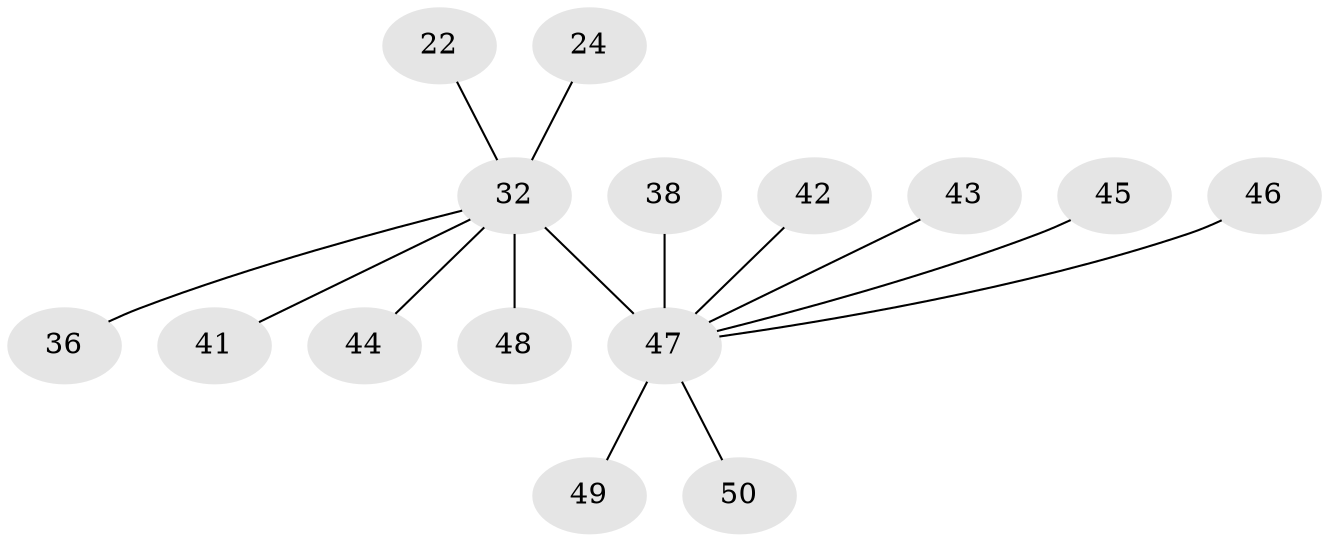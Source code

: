 // original degree distribution, {5: 0.04, 4: 0.08, 24: 0.02, 6: 0.02, 1: 0.62, 8: 0.02, 2: 0.14, 3: 0.06}
// Generated by graph-tools (version 1.1) at 2025/51/03/04/25 21:51:06]
// undirected, 15 vertices, 14 edges
graph export_dot {
graph [start="1"]
  node [color=gray90,style=filled];
  22;
  24;
  32 [super="+30+21+13+20"];
  36;
  38;
  41;
  42;
  43 [super="+16"];
  44 [super="+19"];
  45 [super="+40"];
  46;
  47 [super="+28+3+35+7+8+11+15+18+23+25+27+29+34+37"];
  48;
  49;
  50;
  22 -- 32;
  24 -- 32;
  32 -- 48;
  32 -- 36;
  32 -- 41;
  32 -- 47 [weight=8];
  32 -- 44;
  38 -- 47;
  42 -- 47;
  43 -- 47;
  45 -- 47;
  46 -- 47;
  47 -- 49;
  47 -- 50;
}
